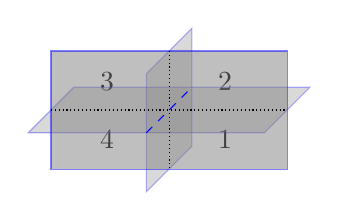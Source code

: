 \begin{tikzpicture}
\pgfmathsetmacro{\cubex}{3}
\pgfmathsetmacro{\cubey}{1.5}
\pgfmathsetmacro{\cubez}{1.5}
\node at (-\cubex/6, -\cubey/1.8) {1};
\node at (-\cubex/6, -.1) {2};
\node at (-2, -.1) {3};
\node at (-2, -\cubey/1.8) {4};
\draw[blue,fill=gray,opacity=0.3] (-\cubex,-\cubey/2,0) -- ++(\cubex,0,0) -- ++(0,0,-\cubez) -- ++(-\cubex,0,0) -- cycle;
\draw[blue,fill=gray,opacity=0.3] (-\cubex/2,0,0) -- ++(0,-\cubey,0) -- ++(0,0,-\cubez) -- ++(0,\cubey,0) -- cycle;
\draw[blue,fill=gray,opacity=0.5] (-\cubex,0,-\cubez/2) -- ++(\cubex,0,0) -- ++(0,-\cubey,0) -- ++(-\cubex,0,0) -- cycle;
\draw[blue, dashed] (-\cubex/2, -\cubey/2, 0) -- ++(0,0,-\cubez);
\draw[black, densely dotted] (-\cubex/2, 0, -\cubez/2) -- ++(0,-\cubey,0);
\draw[black, densely dotted] (-\cubex, -\cubey/2, -\cubez/2) -- ++(\cubex,0,0);
\end{tikzpicture}